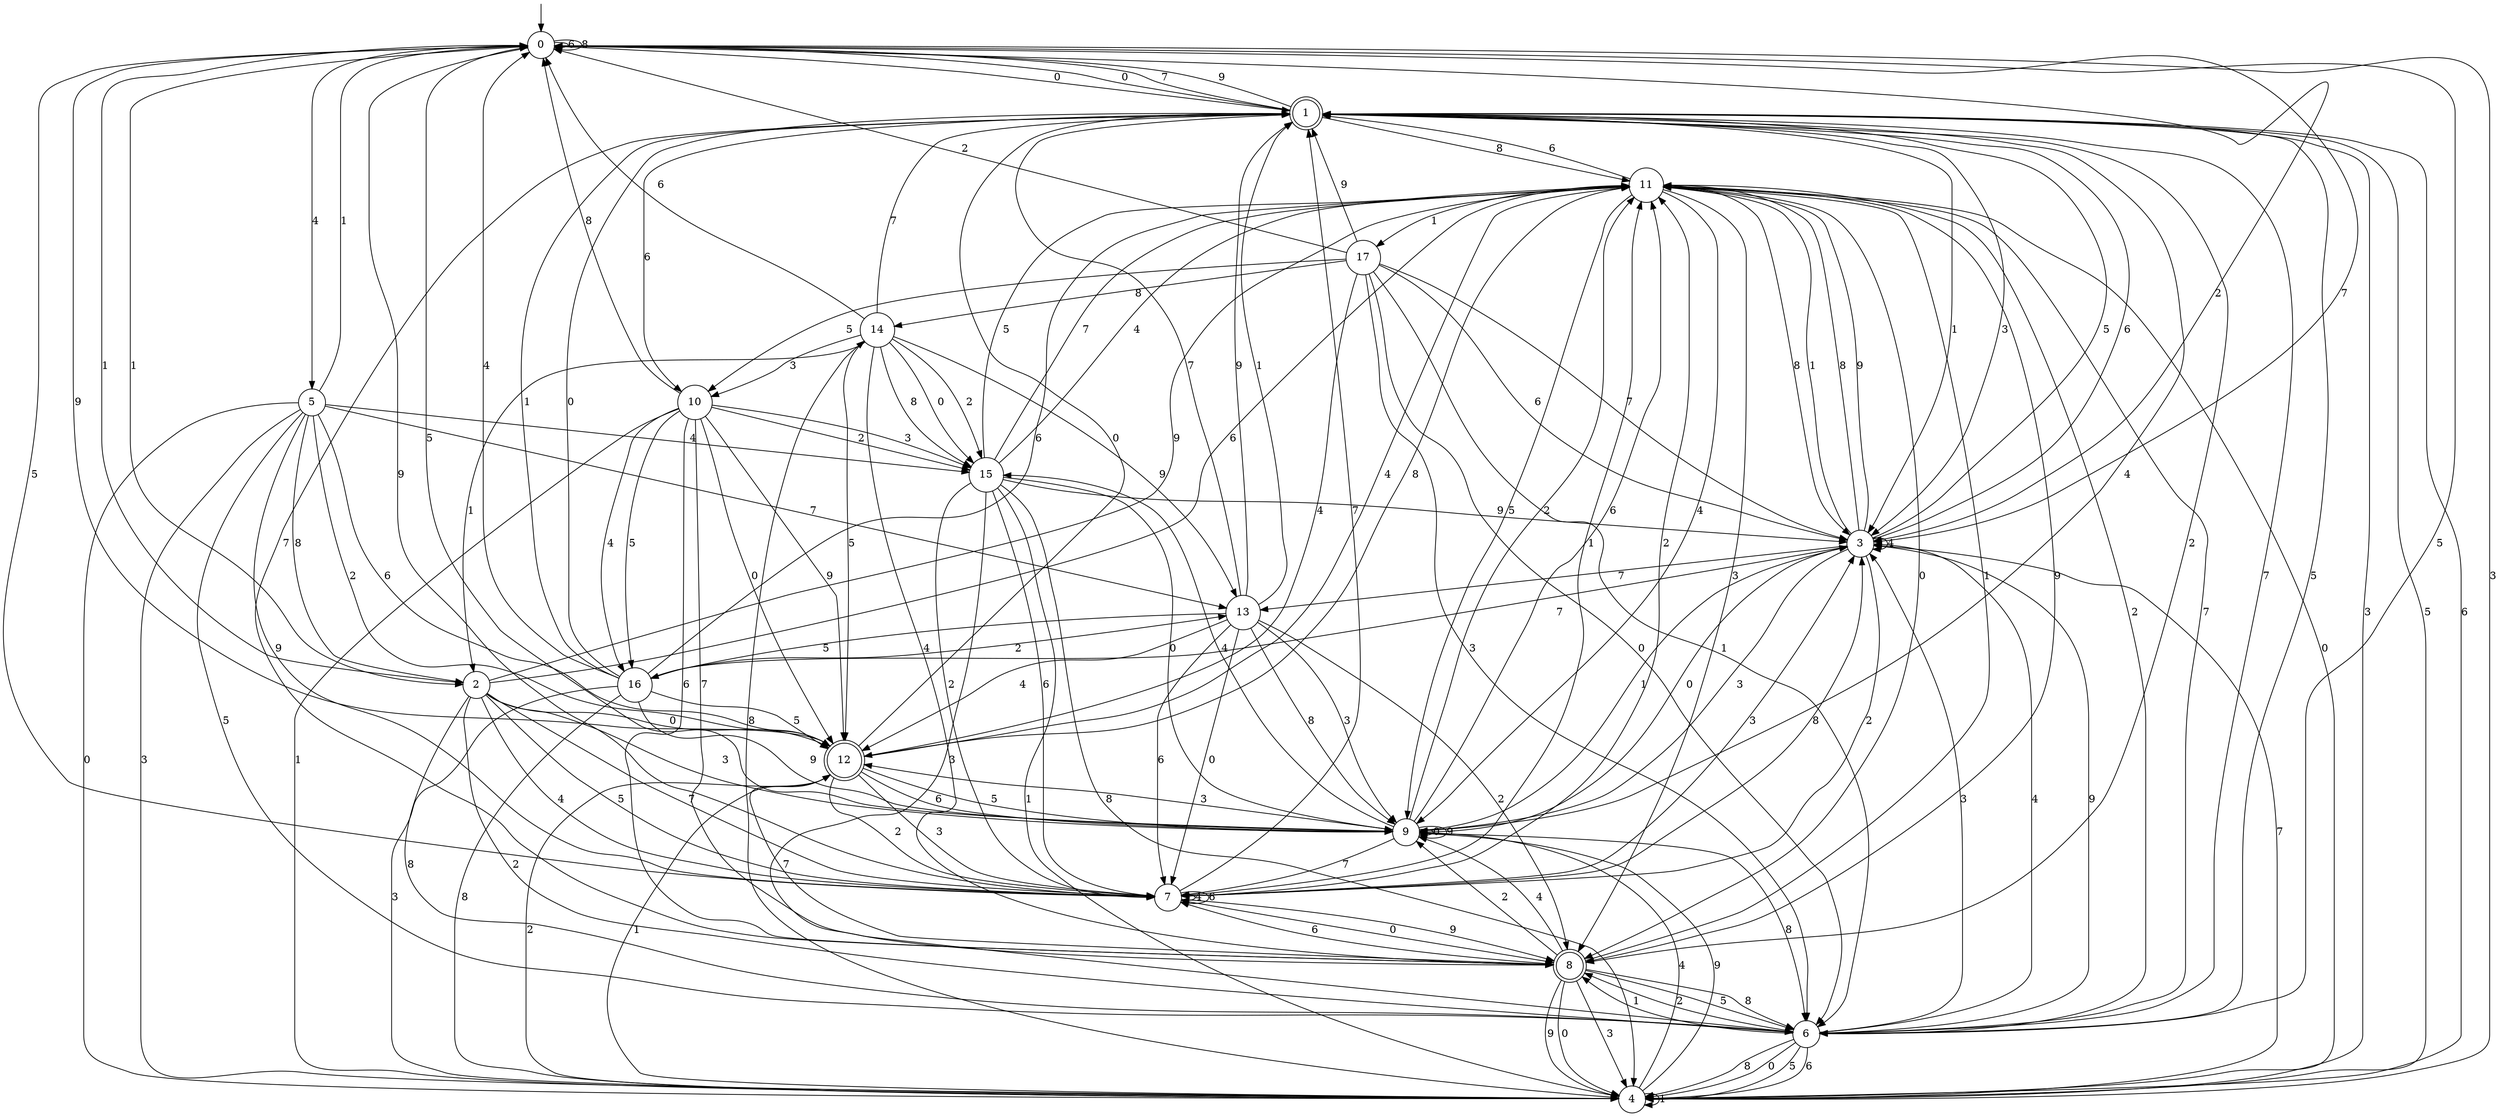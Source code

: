 digraph g {

	s0 [shape="circle" label="0"];
	s1 [shape="doublecircle" label="1"];
	s2 [shape="circle" label="2"];
	s3 [shape="circle" label="3"];
	s4 [shape="circle" label="4"];
	s5 [shape="circle" label="5"];
	s6 [shape="circle" label="6"];
	s7 [shape="circle" label="7"];
	s8 [shape="doublecircle" label="8"];
	s9 [shape="circle" label="9"];
	s10 [shape="circle" label="10"];
	s11 [shape="circle" label="11"];
	s12 [shape="doublecircle" label="12"];
	s13 [shape="circle" label="13"];
	s14 [shape="circle" label="14"];
	s15 [shape="circle" label="15"];
	s16 [shape="circle" label="16"];
	s17 [shape="circle" label="17"];
	s0 -> s1 [label="0"];
	s0 -> s2 [label="1"];
	s0 -> s3 [label="2"];
	s0 -> s4 [label="3"];
	s0 -> s5 [label="4"];
	s0 -> s6 [label="5"];
	s0 -> s0 [label="6"];
	s0 -> s3 [label="7"];
	s0 -> s0 [label="8"];
	s0 -> s7 [label="9"];
	s1 -> s0 [label="0"];
	s1 -> s3 [label="1"];
	s1 -> s8 [label="2"];
	s1 -> s3 [label="3"];
	s1 -> s9 [label="4"];
	s1 -> s6 [label="5"];
	s1 -> s10 [label="6"];
	s1 -> s0 [label="7"];
	s1 -> s11 [label="8"];
	s1 -> s0 [label="9"];
	s2 -> s12 [label="0"];
	s2 -> s0 [label="1"];
	s2 -> s6 [label="2"];
	s2 -> s9 [label="3"];
	s2 -> s7 [label="4"];
	s2 -> s7 [label="5"];
	s2 -> s11 [label="6"];
	s2 -> s7 [label="7"];
	s2 -> s6 [label="8"];
	s2 -> s11 [label="9"];
	s3 -> s9 [label="0"];
	s3 -> s11 [label="1"];
	s3 -> s7 [label="2"];
	s3 -> s9 [label="3"];
	s3 -> s3 [label="4"];
	s3 -> s1 [label="5"];
	s3 -> s1 [label="6"];
	s3 -> s13 [label="7"];
	s3 -> s11 [label="8"];
	s3 -> s11 [label="9"];
	s4 -> s11 [label="0"];
	s4 -> s4 [label="1"];
	s4 -> s12 [label="2"];
	s4 -> s1 [label="3"];
	s4 -> s9 [label="4"];
	s4 -> s1 [label="5"];
	s4 -> s1 [label="6"];
	s4 -> s3 [label="7"];
	s4 -> s14 [label="8"];
	s4 -> s9 [label="9"];
	s5 -> s4 [label="0"];
	s5 -> s0 [label="1"];
	s5 -> s12 [label="2"];
	s5 -> s4 [label="3"];
	s5 -> s15 [label="4"];
	s5 -> s6 [label="5"];
	s5 -> s12 [label="6"];
	s5 -> s13 [label="7"];
	s5 -> s2 [label="8"];
	s5 -> s7 [label="9"];
	s6 -> s4 [label="0"];
	s6 -> s8 [label="1"];
	s6 -> s8 [label="2"];
	s6 -> s3 [label="3"];
	s6 -> s3 [label="4"];
	s6 -> s4 [label="5"];
	s6 -> s4 [label="6"];
	s6 -> s1 [label="7"];
	s6 -> s4 [label="8"];
	s6 -> s3 [label="9"];
	s7 -> s8 [label="0"];
	s7 -> s11 [label="1"];
	s7 -> s11 [label="2"];
	s7 -> s3 [label="3"];
	s7 -> s7 [label="4"];
	s7 -> s0 [label="5"];
	s7 -> s7 [label="6"];
	s7 -> s1 [label="7"];
	s7 -> s3 [label="8"];
	s7 -> s8 [label="9"];
	s8 -> s4 [label="0"];
	s8 -> s11 [label="1"];
	s8 -> s9 [label="2"];
	s8 -> s4 [label="3"];
	s8 -> s9 [label="4"];
	s8 -> s6 [label="5"];
	s8 -> s7 [label="6"];
	s8 -> s1 [label="7"];
	s8 -> s6 [label="8"];
	s8 -> s4 [label="9"];
	s9 -> s9 [label="0"];
	s9 -> s3 [label="1"];
	s9 -> s11 [label="2"];
	s9 -> s12 [label="3"];
	s9 -> s15 [label="4"];
	s9 -> s0 [label="5"];
	s9 -> s11 [label="6"];
	s9 -> s7 [label="7"];
	s9 -> s6 [label="8"];
	s9 -> s9 [label="9"];
	s10 -> s12 [label="0"];
	s10 -> s4 [label="1"];
	s10 -> s15 [label="2"];
	s10 -> s15 [label="3"];
	s10 -> s16 [label="4"];
	s10 -> s16 [label="5"];
	s10 -> s8 [label="6"];
	s10 -> s8 [label="7"];
	s10 -> s0 [label="8"];
	s10 -> s12 [label="9"];
	s11 -> s8 [label="0"];
	s11 -> s17 [label="1"];
	s11 -> s6 [label="2"];
	s11 -> s8 [label="3"];
	s11 -> s9 [label="4"];
	s11 -> s9 [label="5"];
	s11 -> s1 [label="6"];
	s11 -> s6 [label="7"];
	s11 -> s3 [label="8"];
	s11 -> s8 [label="9"];
	s12 -> s1 [label="0"];
	s12 -> s4 [label="1"];
	s12 -> s7 [label="2"];
	s12 -> s7 [label="3"];
	s12 -> s11 [label="4"];
	s12 -> s9 [label="5"];
	s12 -> s9 [label="6"];
	s12 -> s8 [label="7"];
	s12 -> s11 [label="8"];
	s12 -> s0 [label="9"];
	s13 -> s7 [label="0"];
	s13 -> s1 [label="1"];
	s13 -> s8 [label="2"];
	s13 -> s9 [label="3"];
	s13 -> s12 [label="4"];
	s13 -> s16 [label="5"];
	s13 -> s7 [label="6"];
	s13 -> s1 [label="7"];
	s13 -> s9 [label="8"];
	s13 -> s1 [label="9"];
	s14 -> s15 [label="0"];
	s14 -> s2 [label="1"];
	s14 -> s15 [label="2"];
	s14 -> s10 [label="3"];
	s14 -> s8 [label="4"];
	s14 -> s12 [label="5"];
	s14 -> s0 [label="6"];
	s14 -> s1 [label="7"];
	s14 -> s15 [label="8"];
	s14 -> s13 [label="9"];
	s15 -> s9 [label="0"];
	s15 -> s4 [label="1"];
	s15 -> s7 [label="2"];
	s15 -> s6 [label="3"];
	s15 -> s11 [label="4"];
	s15 -> s11 [label="5"];
	s15 -> s7 [label="6"];
	s15 -> s11 [label="7"];
	s15 -> s4 [label="8"];
	s15 -> s3 [label="9"];
	s16 -> s1 [label="0"];
	s16 -> s1 [label="1"];
	s16 -> s13 [label="2"];
	s16 -> s4 [label="3"];
	s16 -> s0 [label="4"];
	s16 -> s12 [label="5"];
	s16 -> s11 [label="6"];
	s16 -> s3 [label="7"];
	s16 -> s4 [label="8"];
	s16 -> s9 [label="9"];
	s17 -> s6 [label="0"];
	s17 -> s6 [label="1"];
	s17 -> s0 [label="2"];
	s17 -> s6 [label="3"];
	s17 -> s12 [label="4"];
	s17 -> s10 [label="5"];
	s17 -> s3 [label="6"];
	s17 -> s3 [label="7"];
	s17 -> s14 [label="8"];
	s17 -> s1 [label="9"];

__start0 [label="" shape="none" width="0" height="0"];
__start0 -> s0;

}
